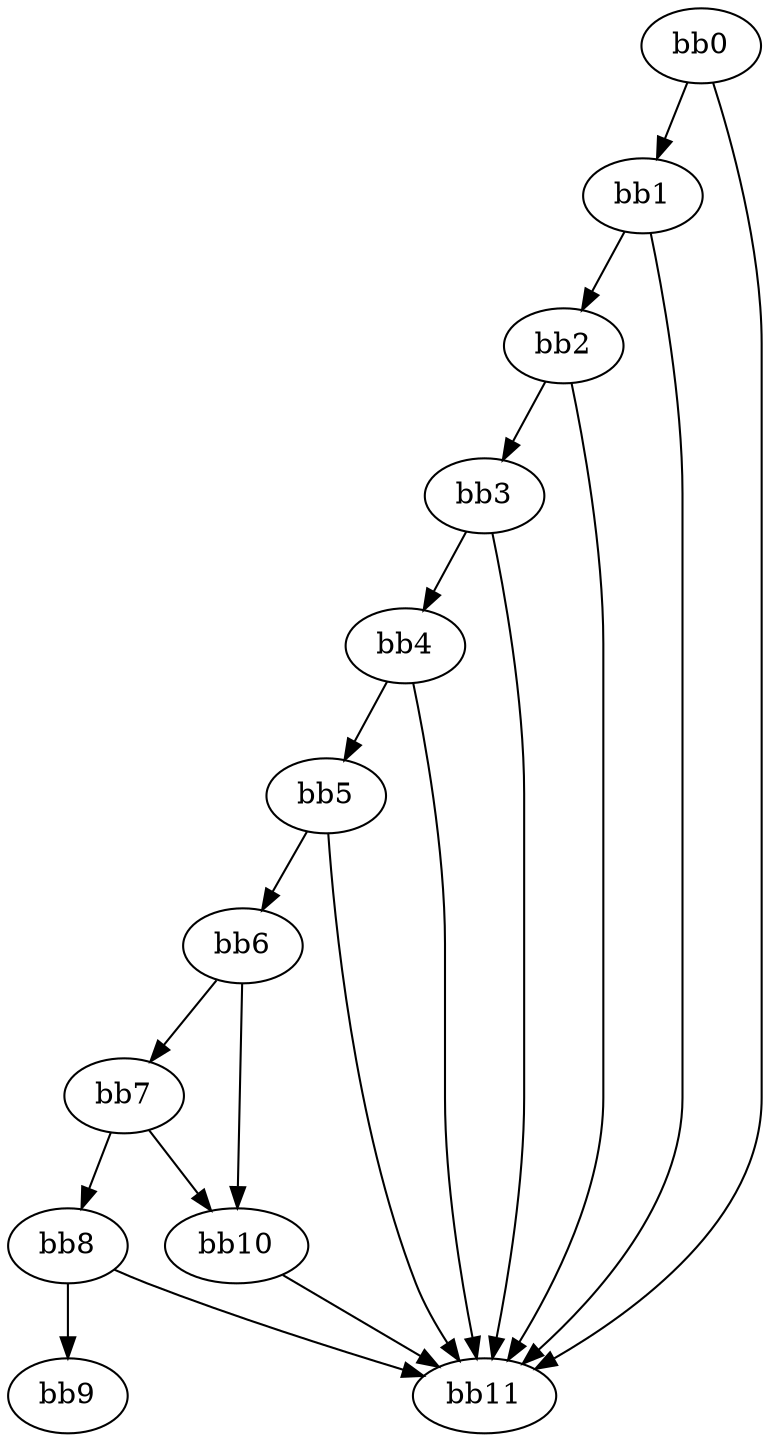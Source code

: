 digraph {
    0 [ label = "bb0\l" ]
    1 [ label = "bb1\l" ]
    2 [ label = "bb2\l" ]
    3 [ label = "bb3\l" ]
    4 [ label = "bb4\l" ]
    5 [ label = "bb5\l" ]
    6 [ label = "bb6\l" ]
    7 [ label = "bb7\l" ]
    8 [ label = "bb8\l" ]
    9 [ label = "bb9\l" ]
    10 [ label = "bb10\l" ]
    11 [ label = "bb11\l" ]
    0 -> 1 [ ]
    0 -> 11 [ ]
    1 -> 2 [ ]
    1 -> 11 [ ]
    2 -> 3 [ ]
    2 -> 11 [ ]
    3 -> 4 [ ]
    3 -> 11 [ ]
    4 -> 5 [ ]
    4 -> 11 [ ]
    5 -> 6 [ ]
    5 -> 11 [ ]
    6 -> 7 [ ]
    6 -> 10 [ ]
    7 -> 8 [ ]
    7 -> 10 [ ]
    8 -> 9 [ ]
    8 -> 11 [ ]
    10 -> 11 [ ]
}

